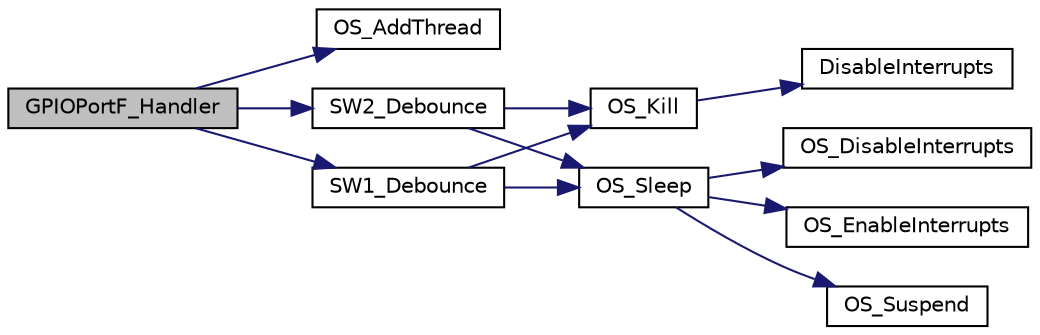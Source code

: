 digraph "GPIOPortF_Handler"
{
 // LATEX_PDF_SIZE
  edge [fontname="Helvetica",fontsize="10",labelfontname="Helvetica",labelfontsize="10"];
  node [fontname="Helvetica",fontsize="10",shape=record];
  rankdir="LR";
  Node1 [label="GPIOPortF_Handler",height=0.2,width=0.4,color="black", fillcolor="grey75", style="filled", fontcolor="black",tooltip=" "];
  Node1 -> Node2 [color="midnightblue",fontsize="10",style="solid",fontname="Helvetica"];
  Node2 [label="OS_AddThread",height=0.2,width=0.4,color="black", fillcolor="white", style="filled",URL="$_o_s_8c.html#a68edfe4770438ab50a80b1dcc67b3418",tooltip="This function decides next thread to run, now uses priority scheduler."];
  Node1 -> Node3 [color="midnightblue",fontsize="10",style="solid",fontname="Helvetica"];
  Node3 [label="SW1_Debounce",height=0.2,width=0.4,color="black", fillcolor="white", style="filled",URL="$_switch_8c.html#aa8fe30cee9323636f35e332f22aee2f0",tooltip=" "];
  Node3 -> Node4 [color="midnightblue",fontsize="10",style="solid",fontname="Helvetica"];
  Node4 [label="OS_Kill",height=0.2,width=0.4,color="black", fillcolor="white", style="filled",URL="$_o_s_8c.html#a8e991f4f2576c5cfec04ef5f37aabea5",tooltip="This function kill/deletes current thread from schedule."];
  Node4 -> Node5 [color="midnightblue",fontsize="10",style="solid",fontname="Helvetica"];
  Node5 [label="DisableInterrupts",height=0.2,width=0.4,color="black", fillcolor="white", style="filled",URL="$startup_8h.html#ac866dbaf7b167e5c46bb33de42eee84d",tooltip="Disable Global Interrupts (ISR = 1)"];
  Node3 -> Node6 [color="midnightblue",fontsize="10",style="solid",fontname="Helvetica"];
  Node6 [label="OS_Sleep",height=0.2,width=0.4,color="black", fillcolor="white", style="filled",URL="$_o_s_8c.html#ab7bbab8bf49ba8f7eb65fd428d035cb8",tooltip="This function puts a thread to sleep."];
  Node6 -> Node7 [color="midnightblue",fontsize="10",style="solid",fontname="Helvetica"];
  Node7 [label="OS_DisableInterrupts",height=0.2,width=0.4,color="black", fillcolor="white", style="filled",URL="$_o_s_8c.html#a682f413264c38d624e690a11e1640e92",tooltip=" "];
  Node6 -> Node8 [color="midnightblue",fontsize="10",style="solid",fontname="Helvetica"];
  Node8 [label="OS_EnableInterrupts",height=0.2,width=0.4,color="black", fillcolor="white", style="filled",URL="$_o_s_8c.html#a20f49b8f1f94c048fafb8c21260105af",tooltip=" "];
  Node6 -> Node9 [color="midnightblue",fontsize="10",style="solid",fontname="Helvetica"];
  Node9 [label="OS_Suspend",height=0.2,width=0.4,color="black", fillcolor="white", style="filled",URL="$_o_s_8c.html#a4e71587568a2a48931a35615cad1b5db",tooltip="This function suspends current thread by forcing context switch call."];
  Node1 -> Node10 [color="midnightblue",fontsize="10",style="solid",fontname="Helvetica"];
  Node10 [label="SW2_Debounce",height=0.2,width=0.4,color="black", fillcolor="white", style="filled",URL="$_switch_8c.html#afca5c039908507f4bbbad45b959a587b",tooltip=" "];
  Node10 -> Node4 [color="midnightblue",fontsize="10",style="solid",fontname="Helvetica"];
  Node10 -> Node6 [color="midnightblue",fontsize="10",style="solid",fontname="Helvetica"];
}
